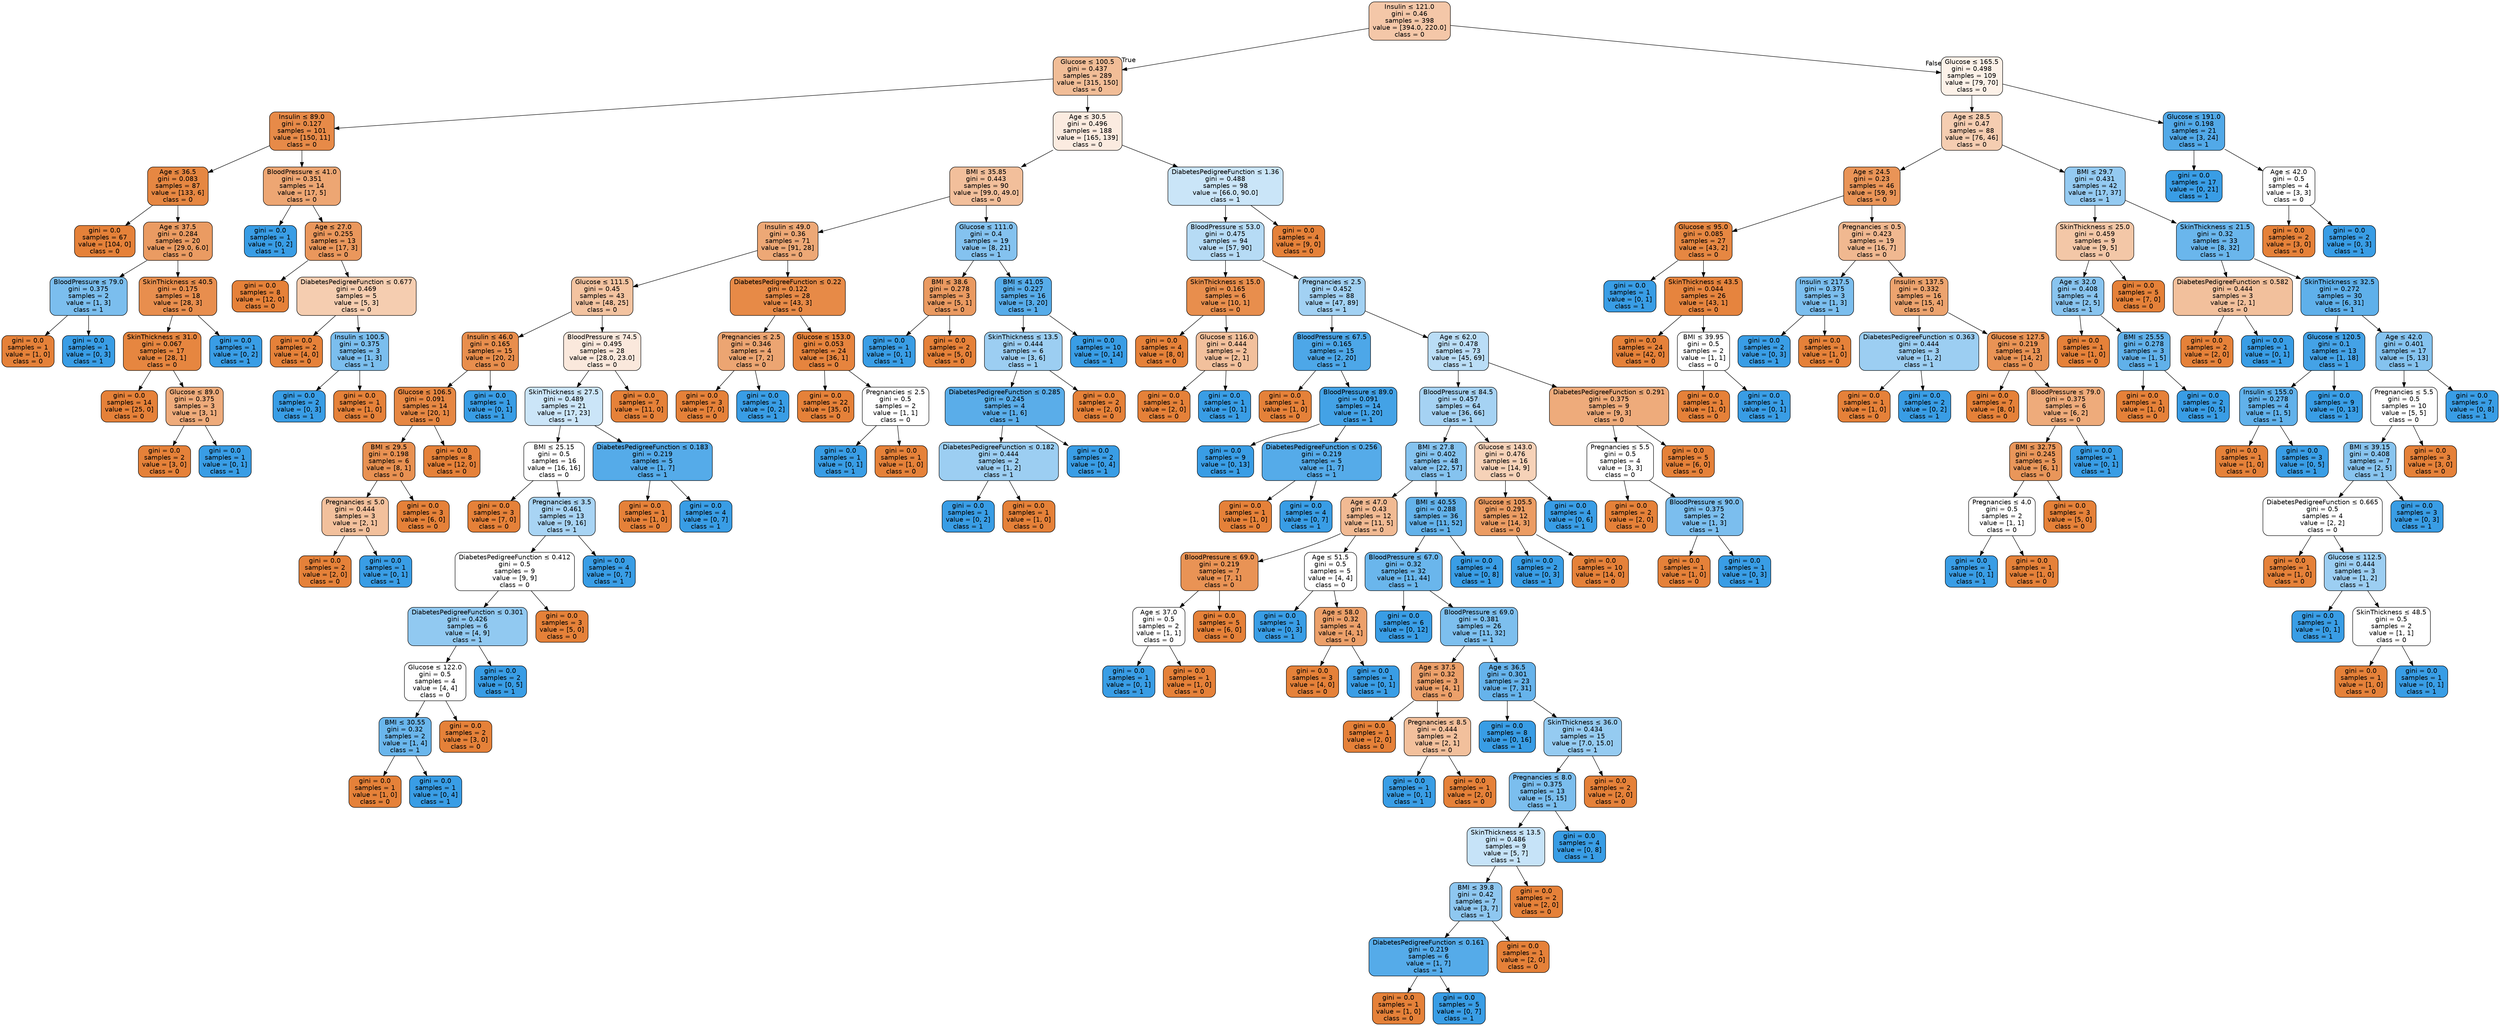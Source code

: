 digraph Tree {
node [shape=box, style="filled, rounded", color="black", fontname="helvetica"] ;
edge [fontname="helvetica"] ;
0 [label=<Insulin &le; 121.0<br/>gini = 0.46<br/>samples = 398<br/>value = [394.0, 220.0]<br/>class = 0>, fillcolor="#f4c7a8"] ;
1 [label=<Glucose &le; 100.5<br/>gini = 0.437<br/>samples = 289<br/>value = [315, 150]<br/>class = 0>, fillcolor="#f1bd97"] ;
0 -> 1 [labeldistance=2.5, labelangle=45, headlabel="True"] ;
2 [label=<Insulin &le; 89.0<br/>gini = 0.127<br/>samples = 101<br/>value = [150, 11]<br/>class = 0>, fillcolor="#e78a48"] ;
1 -> 2 ;
3 [label=<Age &le; 36.5<br/>gini = 0.083<br/>samples = 87<br/>value = [133, 6]<br/>class = 0>, fillcolor="#e68742"] ;
2 -> 3 ;
4 [label=<gini = 0.0<br/>samples = 67<br/>value = [104, 0]<br/>class = 0>, fillcolor="#e58139"] ;
3 -> 4 ;
5 [label=<Age &le; 37.5<br/>gini = 0.284<br/>samples = 20<br/>value = [29.0, 6.0]<br/>class = 0>, fillcolor="#ea9b62"] ;
3 -> 5 ;
6 [label=<BloodPressure &le; 79.0<br/>gini = 0.375<br/>samples = 2<br/>value = [1, 3]<br/>class = 1>, fillcolor="#7bbeee"] ;
5 -> 6 ;
7 [label=<gini = 0.0<br/>samples = 1<br/>value = [1, 0]<br/>class = 0>, fillcolor="#e58139"] ;
6 -> 7 ;
8 [label=<gini = 0.0<br/>samples = 1<br/>value = [0, 3]<br/>class = 1>, fillcolor="#399de5"] ;
6 -> 8 ;
9 [label=<SkinThickness &le; 40.5<br/>gini = 0.175<br/>samples = 18<br/>value = [28, 3]<br/>class = 0>, fillcolor="#e88e4e"] ;
5 -> 9 ;
10 [label=<SkinThickness &le; 31.0<br/>gini = 0.067<br/>samples = 17<br/>value = [28, 1]<br/>class = 0>, fillcolor="#e68640"] ;
9 -> 10 ;
11 [label=<gini = 0.0<br/>samples = 14<br/>value = [25, 0]<br/>class = 0>, fillcolor="#e58139"] ;
10 -> 11 ;
12 [label=<Glucose &le; 89.0<br/>gini = 0.375<br/>samples = 3<br/>value = [3, 1]<br/>class = 0>, fillcolor="#eeab7b"] ;
10 -> 12 ;
13 [label=<gini = 0.0<br/>samples = 2<br/>value = [3, 0]<br/>class = 0>, fillcolor="#e58139"] ;
12 -> 13 ;
14 [label=<gini = 0.0<br/>samples = 1<br/>value = [0, 1]<br/>class = 1>, fillcolor="#399de5"] ;
12 -> 14 ;
15 [label=<gini = 0.0<br/>samples = 1<br/>value = [0, 2]<br/>class = 1>, fillcolor="#399de5"] ;
9 -> 15 ;
16 [label=<BloodPressure &le; 41.0<br/>gini = 0.351<br/>samples = 14<br/>value = [17, 5]<br/>class = 0>, fillcolor="#eda673"] ;
2 -> 16 ;
17 [label=<gini = 0.0<br/>samples = 1<br/>value = [0, 2]<br/>class = 1>, fillcolor="#399de5"] ;
16 -> 17 ;
18 [label=<Age &le; 27.0<br/>gini = 0.255<br/>samples = 13<br/>value = [17, 3]<br/>class = 0>, fillcolor="#ea975c"] ;
16 -> 18 ;
19 [label=<gini = 0.0<br/>samples = 8<br/>value = [12, 0]<br/>class = 0>, fillcolor="#e58139"] ;
18 -> 19 ;
20 [label=<DiabetesPedigreeFunction &le; 0.677<br/>gini = 0.469<br/>samples = 5<br/>value = [5, 3]<br/>class = 0>, fillcolor="#f5cdb0"] ;
18 -> 20 ;
21 [label=<gini = 0.0<br/>samples = 2<br/>value = [4, 0]<br/>class = 0>, fillcolor="#e58139"] ;
20 -> 21 ;
22 [label=<Insulin &le; 100.5<br/>gini = 0.375<br/>samples = 3<br/>value = [1, 3]<br/>class = 1>, fillcolor="#7bbeee"] ;
20 -> 22 ;
23 [label=<gini = 0.0<br/>samples = 2<br/>value = [0, 3]<br/>class = 1>, fillcolor="#399de5"] ;
22 -> 23 ;
24 [label=<gini = 0.0<br/>samples = 1<br/>value = [1, 0]<br/>class = 0>, fillcolor="#e58139"] ;
22 -> 24 ;
25 [label=<Age &le; 30.5<br/>gini = 0.496<br/>samples = 188<br/>value = [165, 139]<br/>class = 0>, fillcolor="#fbebe0"] ;
1 -> 25 ;
26 [label=<BMI &le; 35.85<br/>gini = 0.443<br/>samples = 90<br/>value = [99.0, 49.0]<br/>class = 0>, fillcolor="#f2bf9b"] ;
25 -> 26 ;
27 [label=<Insulin &le; 49.0<br/>gini = 0.36<br/>samples = 71<br/>value = [91, 28]<br/>class = 0>, fillcolor="#eda876"] ;
26 -> 27 ;
28 [label=<Glucose &le; 111.5<br/>gini = 0.45<br/>samples = 43<br/>value = [48, 25]<br/>class = 0>, fillcolor="#f3c3a0"] ;
27 -> 28 ;
29 [label=<Insulin &le; 46.0<br/>gini = 0.165<br/>samples = 15<br/>value = [20, 2]<br/>class = 0>, fillcolor="#e88e4d"] ;
28 -> 29 ;
30 [label=<Glucose &le; 106.5<br/>gini = 0.091<br/>samples = 14<br/>value = [20, 1]<br/>class = 0>, fillcolor="#e68743"] ;
29 -> 30 ;
31 [label=<BMI &le; 29.5<br/>gini = 0.198<br/>samples = 6<br/>value = [8, 1]<br/>class = 0>, fillcolor="#e89152"] ;
30 -> 31 ;
32 [label=<Pregnancies &le; 5.0<br/>gini = 0.444<br/>samples = 3<br/>value = [2, 1]<br/>class = 0>, fillcolor="#f2c09c"] ;
31 -> 32 ;
33 [label=<gini = 0.0<br/>samples = 2<br/>value = [2, 0]<br/>class = 0>, fillcolor="#e58139"] ;
32 -> 33 ;
34 [label=<gini = 0.0<br/>samples = 1<br/>value = [0, 1]<br/>class = 1>, fillcolor="#399de5"] ;
32 -> 34 ;
35 [label=<gini = 0.0<br/>samples = 3<br/>value = [6, 0]<br/>class = 0>, fillcolor="#e58139"] ;
31 -> 35 ;
36 [label=<gini = 0.0<br/>samples = 8<br/>value = [12, 0]<br/>class = 0>, fillcolor="#e58139"] ;
30 -> 36 ;
37 [label=<gini = 0.0<br/>samples = 1<br/>value = [0, 1]<br/>class = 1>, fillcolor="#399de5"] ;
29 -> 37 ;
38 [label=<BloodPressure &le; 74.5<br/>gini = 0.495<br/>samples = 28<br/>value = [28.0, 23.0]<br/>class = 0>, fillcolor="#fae8dc"] ;
28 -> 38 ;
39 [label=<SkinThickness &le; 27.5<br/>gini = 0.489<br/>samples = 21<br/>value = [17, 23]<br/>class = 1>, fillcolor="#cbe5f8"] ;
38 -> 39 ;
40 [label=<BMI &le; 25.15<br/>gini = 0.5<br/>samples = 16<br/>value = [16, 16]<br/>class = 0>, fillcolor="#ffffff"] ;
39 -> 40 ;
41 [label=<gini = 0.0<br/>samples = 3<br/>value = [7, 0]<br/>class = 0>, fillcolor="#e58139"] ;
40 -> 41 ;
42 [label=<Pregnancies &le; 3.5<br/>gini = 0.461<br/>samples = 13<br/>value = [9, 16]<br/>class = 1>, fillcolor="#a8d4f4"] ;
40 -> 42 ;
43 [label=<DiabetesPedigreeFunction &le; 0.412<br/>gini = 0.5<br/>samples = 9<br/>value = [9, 9]<br/>class = 0>, fillcolor="#ffffff"] ;
42 -> 43 ;
44 [label=<DiabetesPedigreeFunction &le; 0.301<br/>gini = 0.426<br/>samples = 6<br/>value = [4, 9]<br/>class = 1>, fillcolor="#91c9f1"] ;
43 -> 44 ;
45 [label=<Glucose &le; 122.0<br/>gini = 0.5<br/>samples = 4<br/>value = [4, 4]<br/>class = 0>, fillcolor="#ffffff"] ;
44 -> 45 ;
46 [label=<BMI &le; 30.55<br/>gini = 0.32<br/>samples = 2<br/>value = [1, 4]<br/>class = 1>, fillcolor="#6ab6ec"] ;
45 -> 46 ;
47 [label=<gini = 0.0<br/>samples = 1<br/>value = [1, 0]<br/>class = 0>, fillcolor="#e58139"] ;
46 -> 47 ;
48 [label=<gini = 0.0<br/>samples = 1<br/>value = [0, 4]<br/>class = 1>, fillcolor="#399de5"] ;
46 -> 48 ;
49 [label=<gini = 0.0<br/>samples = 2<br/>value = [3, 0]<br/>class = 0>, fillcolor="#e58139"] ;
45 -> 49 ;
50 [label=<gini = 0.0<br/>samples = 2<br/>value = [0, 5]<br/>class = 1>, fillcolor="#399de5"] ;
44 -> 50 ;
51 [label=<gini = 0.0<br/>samples = 3<br/>value = [5, 0]<br/>class = 0>, fillcolor="#e58139"] ;
43 -> 51 ;
52 [label=<gini = 0.0<br/>samples = 4<br/>value = [0, 7]<br/>class = 1>, fillcolor="#399de5"] ;
42 -> 52 ;
53 [label=<DiabetesPedigreeFunction &le; 0.183<br/>gini = 0.219<br/>samples = 5<br/>value = [1, 7]<br/>class = 1>, fillcolor="#55abe9"] ;
39 -> 53 ;
54 [label=<gini = 0.0<br/>samples = 1<br/>value = [1, 0]<br/>class = 0>, fillcolor="#e58139"] ;
53 -> 54 ;
55 [label=<gini = 0.0<br/>samples = 4<br/>value = [0, 7]<br/>class = 1>, fillcolor="#399de5"] ;
53 -> 55 ;
56 [label=<gini = 0.0<br/>samples = 7<br/>value = [11, 0]<br/>class = 0>, fillcolor="#e58139"] ;
38 -> 56 ;
57 [label=<DiabetesPedigreeFunction &le; 0.22<br/>gini = 0.122<br/>samples = 28<br/>value = [43, 3]<br/>class = 0>, fillcolor="#e78a47"] ;
27 -> 57 ;
58 [label=<Pregnancies &le; 2.5<br/>gini = 0.346<br/>samples = 4<br/>value = [7, 2]<br/>class = 0>, fillcolor="#eca572"] ;
57 -> 58 ;
59 [label=<gini = 0.0<br/>samples = 3<br/>value = [7, 0]<br/>class = 0>, fillcolor="#e58139"] ;
58 -> 59 ;
60 [label=<gini = 0.0<br/>samples = 1<br/>value = [0, 2]<br/>class = 1>, fillcolor="#399de5"] ;
58 -> 60 ;
61 [label=<Glucose &le; 153.0<br/>gini = 0.053<br/>samples = 24<br/>value = [36, 1]<br/>class = 0>, fillcolor="#e6843e"] ;
57 -> 61 ;
62 [label=<gini = 0.0<br/>samples = 22<br/>value = [35, 0]<br/>class = 0>, fillcolor="#e58139"] ;
61 -> 62 ;
63 [label=<Pregnancies &le; 2.5<br/>gini = 0.5<br/>samples = 2<br/>value = [1, 1]<br/>class = 0>, fillcolor="#ffffff"] ;
61 -> 63 ;
64 [label=<gini = 0.0<br/>samples = 1<br/>value = [0, 1]<br/>class = 1>, fillcolor="#399de5"] ;
63 -> 64 ;
65 [label=<gini = 0.0<br/>samples = 1<br/>value = [1, 0]<br/>class = 0>, fillcolor="#e58139"] ;
63 -> 65 ;
66 [label=<Glucose &le; 111.0<br/>gini = 0.4<br/>samples = 19<br/>value = [8, 21]<br/>class = 1>, fillcolor="#84c2ef"] ;
26 -> 66 ;
67 [label=<BMI &le; 38.6<br/>gini = 0.278<br/>samples = 3<br/>value = [5, 1]<br/>class = 0>, fillcolor="#ea9a61"] ;
66 -> 67 ;
68 [label=<gini = 0.0<br/>samples = 1<br/>value = [0, 1]<br/>class = 1>, fillcolor="#399de5"] ;
67 -> 68 ;
69 [label=<gini = 0.0<br/>samples = 2<br/>value = [5, 0]<br/>class = 0>, fillcolor="#e58139"] ;
67 -> 69 ;
70 [label=<BMI &le; 41.05<br/>gini = 0.227<br/>samples = 16<br/>value = [3, 20]<br/>class = 1>, fillcolor="#57ace9"] ;
66 -> 70 ;
71 [label=<SkinThickness &le; 13.5<br/>gini = 0.444<br/>samples = 6<br/>value = [3, 6]<br/>class = 1>, fillcolor="#9ccef2"] ;
70 -> 71 ;
72 [label=<DiabetesPedigreeFunction &le; 0.285<br/>gini = 0.245<br/>samples = 4<br/>value = [1, 6]<br/>class = 1>, fillcolor="#5aade9"] ;
71 -> 72 ;
73 [label=<DiabetesPedigreeFunction &le; 0.182<br/>gini = 0.444<br/>samples = 2<br/>value = [1, 2]<br/>class = 1>, fillcolor="#9ccef2"] ;
72 -> 73 ;
74 [label=<gini = 0.0<br/>samples = 1<br/>value = [0, 2]<br/>class = 1>, fillcolor="#399de5"] ;
73 -> 74 ;
75 [label=<gini = 0.0<br/>samples = 1<br/>value = [1, 0]<br/>class = 0>, fillcolor="#e58139"] ;
73 -> 75 ;
76 [label=<gini = 0.0<br/>samples = 2<br/>value = [0, 4]<br/>class = 1>, fillcolor="#399de5"] ;
72 -> 76 ;
77 [label=<gini = 0.0<br/>samples = 2<br/>value = [2, 0]<br/>class = 0>, fillcolor="#e58139"] ;
71 -> 77 ;
78 [label=<gini = 0.0<br/>samples = 10<br/>value = [0, 14]<br/>class = 1>, fillcolor="#399de5"] ;
70 -> 78 ;
79 [label=<DiabetesPedigreeFunction &le; 1.36<br/>gini = 0.488<br/>samples = 98<br/>value = [66.0, 90.0]<br/>class = 1>, fillcolor="#cae5f8"] ;
25 -> 79 ;
80 [label=<BloodPressure &le; 53.0<br/>gini = 0.475<br/>samples = 94<br/>value = [57, 90]<br/>class = 1>, fillcolor="#b6dbf5"] ;
79 -> 80 ;
81 [label=<SkinThickness &le; 15.0<br/>gini = 0.165<br/>samples = 6<br/>value = [10, 1]<br/>class = 0>, fillcolor="#e88e4d"] ;
80 -> 81 ;
82 [label=<gini = 0.0<br/>samples = 4<br/>value = [8, 0]<br/>class = 0>, fillcolor="#e58139"] ;
81 -> 82 ;
83 [label=<Glucose &le; 116.0<br/>gini = 0.444<br/>samples = 2<br/>value = [2, 1]<br/>class = 0>, fillcolor="#f2c09c"] ;
81 -> 83 ;
84 [label=<gini = 0.0<br/>samples = 1<br/>value = [2, 0]<br/>class = 0>, fillcolor="#e58139"] ;
83 -> 84 ;
85 [label=<gini = 0.0<br/>samples = 1<br/>value = [0, 1]<br/>class = 1>, fillcolor="#399de5"] ;
83 -> 85 ;
86 [label=<Pregnancies &le; 2.5<br/>gini = 0.452<br/>samples = 88<br/>value = [47, 89]<br/>class = 1>, fillcolor="#a2d1f3"] ;
80 -> 86 ;
87 [label=<BloodPressure &le; 67.5<br/>gini = 0.165<br/>samples = 15<br/>value = [2, 20]<br/>class = 1>, fillcolor="#4da7e8"] ;
86 -> 87 ;
88 [label=<gini = 0.0<br/>samples = 1<br/>value = [1, 0]<br/>class = 0>, fillcolor="#e58139"] ;
87 -> 88 ;
89 [label=<BloodPressure &le; 89.0<br/>gini = 0.091<br/>samples = 14<br/>value = [1, 20]<br/>class = 1>, fillcolor="#43a2e6"] ;
87 -> 89 ;
90 [label=<gini = 0.0<br/>samples = 9<br/>value = [0, 13]<br/>class = 1>, fillcolor="#399de5"] ;
89 -> 90 ;
91 [label=<DiabetesPedigreeFunction &le; 0.256<br/>gini = 0.219<br/>samples = 5<br/>value = [1, 7]<br/>class = 1>, fillcolor="#55abe9"] ;
89 -> 91 ;
92 [label=<gini = 0.0<br/>samples = 1<br/>value = [1, 0]<br/>class = 0>, fillcolor="#e58139"] ;
91 -> 92 ;
93 [label=<gini = 0.0<br/>samples = 4<br/>value = [0, 7]<br/>class = 1>, fillcolor="#399de5"] ;
91 -> 93 ;
94 [label=<Age &le; 62.0<br/>gini = 0.478<br/>samples = 73<br/>value = [45, 69]<br/>class = 1>, fillcolor="#baddf6"] ;
86 -> 94 ;
95 [label=<BloodPressure &le; 84.5<br/>gini = 0.457<br/>samples = 64<br/>value = [36, 66]<br/>class = 1>, fillcolor="#a5d2f3"] ;
94 -> 95 ;
96 [label=<BMI &le; 27.8<br/>gini = 0.402<br/>samples = 48<br/>value = [22, 57]<br/>class = 1>, fillcolor="#85c3ef"] ;
95 -> 96 ;
97 [label=<Age &le; 47.0<br/>gini = 0.43<br/>samples = 12<br/>value = [11, 5]<br/>class = 0>, fillcolor="#f1ba93"] ;
96 -> 97 ;
98 [label=<BloodPressure &le; 69.0<br/>gini = 0.219<br/>samples = 7<br/>value = [7, 1]<br/>class = 0>, fillcolor="#e99355"] ;
97 -> 98 ;
99 [label=<Age &le; 37.0<br/>gini = 0.5<br/>samples = 2<br/>value = [1, 1]<br/>class = 0>, fillcolor="#ffffff"] ;
98 -> 99 ;
100 [label=<gini = 0.0<br/>samples = 1<br/>value = [0, 1]<br/>class = 1>, fillcolor="#399de5"] ;
99 -> 100 ;
101 [label=<gini = 0.0<br/>samples = 1<br/>value = [1, 0]<br/>class = 0>, fillcolor="#e58139"] ;
99 -> 101 ;
102 [label=<gini = 0.0<br/>samples = 5<br/>value = [6, 0]<br/>class = 0>, fillcolor="#e58139"] ;
98 -> 102 ;
103 [label=<Age &le; 51.5<br/>gini = 0.5<br/>samples = 5<br/>value = [4, 4]<br/>class = 0>, fillcolor="#ffffff"] ;
97 -> 103 ;
104 [label=<gini = 0.0<br/>samples = 1<br/>value = [0, 3]<br/>class = 1>, fillcolor="#399de5"] ;
103 -> 104 ;
105 [label=<Age &le; 58.0<br/>gini = 0.32<br/>samples = 4<br/>value = [4, 1]<br/>class = 0>, fillcolor="#eca06a"] ;
103 -> 105 ;
106 [label=<gini = 0.0<br/>samples = 3<br/>value = [4, 0]<br/>class = 0>, fillcolor="#e58139"] ;
105 -> 106 ;
107 [label=<gini = 0.0<br/>samples = 1<br/>value = [0, 1]<br/>class = 1>, fillcolor="#399de5"] ;
105 -> 107 ;
108 [label=<BMI &le; 40.55<br/>gini = 0.288<br/>samples = 36<br/>value = [11, 52]<br/>class = 1>, fillcolor="#63b2ea"] ;
96 -> 108 ;
109 [label=<BloodPressure &le; 67.0<br/>gini = 0.32<br/>samples = 32<br/>value = [11, 44]<br/>class = 1>, fillcolor="#6ab6ec"] ;
108 -> 109 ;
110 [label=<gini = 0.0<br/>samples = 6<br/>value = [0, 12]<br/>class = 1>, fillcolor="#399de5"] ;
109 -> 110 ;
111 [label=<BloodPressure &le; 69.0<br/>gini = 0.381<br/>samples = 26<br/>value = [11, 32]<br/>class = 1>, fillcolor="#7dbfee"] ;
109 -> 111 ;
112 [label=<Age &le; 37.5<br/>gini = 0.32<br/>samples = 3<br/>value = [4, 1]<br/>class = 0>, fillcolor="#eca06a"] ;
111 -> 112 ;
113 [label=<gini = 0.0<br/>samples = 1<br/>value = [2, 0]<br/>class = 0>, fillcolor="#e58139"] ;
112 -> 113 ;
114 [label=<Pregnancies &le; 8.5<br/>gini = 0.444<br/>samples = 2<br/>value = [2, 1]<br/>class = 0>, fillcolor="#f2c09c"] ;
112 -> 114 ;
115 [label=<gini = 0.0<br/>samples = 1<br/>value = [0, 1]<br/>class = 1>, fillcolor="#399de5"] ;
114 -> 115 ;
116 [label=<gini = 0.0<br/>samples = 1<br/>value = [2, 0]<br/>class = 0>, fillcolor="#e58139"] ;
114 -> 116 ;
117 [label=<Age &le; 36.5<br/>gini = 0.301<br/>samples = 23<br/>value = [7, 31]<br/>class = 1>, fillcolor="#66b3eb"] ;
111 -> 117 ;
118 [label=<gini = 0.0<br/>samples = 8<br/>value = [0, 16]<br/>class = 1>, fillcolor="#399de5"] ;
117 -> 118 ;
119 [label=<SkinThickness &le; 36.0<br/>gini = 0.434<br/>samples = 15<br/>value = [7.0, 15.0]<br/>class = 1>, fillcolor="#95cbf1"] ;
117 -> 119 ;
120 [label=<Pregnancies &le; 8.0<br/>gini = 0.375<br/>samples = 13<br/>value = [5, 15]<br/>class = 1>, fillcolor="#7bbeee"] ;
119 -> 120 ;
121 [label=<SkinThickness &le; 13.5<br/>gini = 0.486<br/>samples = 9<br/>value = [5, 7]<br/>class = 1>, fillcolor="#c6e3f8"] ;
120 -> 121 ;
122 [label=<BMI &le; 39.8<br/>gini = 0.42<br/>samples = 7<br/>value = [3, 7]<br/>class = 1>, fillcolor="#8ec7f0"] ;
121 -> 122 ;
123 [label=<DiabetesPedigreeFunction &le; 0.161<br/>gini = 0.219<br/>samples = 6<br/>value = [1, 7]<br/>class = 1>, fillcolor="#55abe9"] ;
122 -> 123 ;
124 [label=<gini = 0.0<br/>samples = 1<br/>value = [1, 0]<br/>class = 0>, fillcolor="#e58139"] ;
123 -> 124 ;
125 [label=<gini = 0.0<br/>samples = 5<br/>value = [0, 7]<br/>class = 1>, fillcolor="#399de5"] ;
123 -> 125 ;
126 [label=<gini = 0.0<br/>samples = 1<br/>value = [2, 0]<br/>class = 0>, fillcolor="#e58139"] ;
122 -> 126 ;
127 [label=<gini = 0.0<br/>samples = 2<br/>value = [2, 0]<br/>class = 0>, fillcolor="#e58139"] ;
121 -> 127 ;
128 [label=<gini = 0.0<br/>samples = 4<br/>value = [0, 8]<br/>class = 1>, fillcolor="#399de5"] ;
120 -> 128 ;
129 [label=<gini = 0.0<br/>samples = 2<br/>value = [2, 0]<br/>class = 0>, fillcolor="#e58139"] ;
119 -> 129 ;
130 [label=<gini = 0.0<br/>samples = 4<br/>value = [0, 8]<br/>class = 1>, fillcolor="#399de5"] ;
108 -> 130 ;
131 [label=<Glucose &le; 143.0<br/>gini = 0.476<br/>samples = 16<br/>value = [14, 9]<br/>class = 0>, fillcolor="#f6d2b8"] ;
95 -> 131 ;
132 [label=<Glucose &le; 105.5<br/>gini = 0.291<br/>samples = 12<br/>value = [14, 3]<br/>class = 0>, fillcolor="#eb9c63"] ;
131 -> 132 ;
133 [label=<gini = 0.0<br/>samples = 2<br/>value = [0, 3]<br/>class = 1>, fillcolor="#399de5"] ;
132 -> 133 ;
134 [label=<gini = 0.0<br/>samples = 10<br/>value = [14, 0]<br/>class = 0>, fillcolor="#e58139"] ;
132 -> 134 ;
135 [label=<gini = 0.0<br/>samples = 4<br/>value = [0, 6]<br/>class = 1>, fillcolor="#399de5"] ;
131 -> 135 ;
136 [label=<DiabetesPedigreeFunction &le; 0.291<br/>gini = 0.375<br/>samples = 9<br/>value = [9, 3]<br/>class = 0>, fillcolor="#eeab7b"] ;
94 -> 136 ;
137 [label=<Pregnancies &le; 5.5<br/>gini = 0.5<br/>samples = 4<br/>value = [3, 3]<br/>class = 0>, fillcolor="#ffffff"] ;
136 -> 137 ;
138 [label=<gini = 0.0<br/>samples = 2<br/>value = [2, 0]<br/>class = 0>, fillcolor="#e58139"] ;
137 -> 138 ;
139 [label=<BloodPressure &le; 90.0<br/>gini = 0.375<br/>samples = 2<br/>value = [1, 3]<br/>class = 1>, fillcolor="#7bbeee"] ;
137 -> 139 ;
140 [label=<gini = 0.0<br/>samples = 1<br/>value = [1, 0]<br/>class = 0>, fillcolor="#e58139"] ;
139 -> 140 ;
141 [label=<gini = 0.0<br/>samples = 1<br/>value = [0, 3]<br/>class = 1>, fillcolor="#399de5"] ;
139 -> 141 ;
142 [label=<gini = 0.0<br/>samples = 5<br/>value = [6, 0]<br/>class = 0>, fillcolor="#e58139"] ;
136 -> 142 ;
143 [label=<gini = 0.0<br/>samples = 4<br/>value = [9, 0]<br/>class = 0>, fillcolor="#e58139"] ;
79 -> 143 ;
144 [label=<Glucose &le; 165.5<br/>gini = 0.498<br/>samples = 109<br/>value = [79, 70]<br/>class = 0>, fillcolor="#fcf1e8"] ;
0 -> 144 [labeldistance=2.5, labelangle=-45, headlabel="False"] ;
145 [label=<Age &le; 28.5<br/>gini = 0.47<br/>samples = 88<br/>value = [76, 46]<br/>class = 0>, fillcolor="#f5cdb1"] ;
144 -> 145 ;
146 [label=<Age &le; 24.5<br/>gini = 0.23<br/>samples = 46<br/>value = [59, 9]<br/>class = 0>, fillcolor="#e99457"] ;
145 -> 146 ;
147 [label=<Glucose &le; 95.0<br/>gini = 0.085<br/>samples = 27<br/>value = [43, 2]<br/>class = 0>, fillcolor="#e68742"] ;
146 -> 147 ;
148 [label=<gini = 0.0<br/>samples = 1<br/>value = [0, 1]<br/>class = 1>, fillcolor="#399de5"] ;
147 -> 148 ;
149 [label=<SkinThickness &le; 43.5<br/>gini = 0.044<br/>samples = 26<br/>value = [43, 1]<br/>class = 0>, fillcolor="#e6843e"] ;
147 -> 149 ;
150 [label=<gini = 0.0<br/>samples = 24<br/>value = [42, 0]<br/>class = 0>, fillcolor="#e58139"] ;
149 -> 150 ;
151 [label=<BMI &le; 39.95<br/>gini = 0.5<br/>samples = 2<br/>value = [1, 1]<br/>class = 0>, fillcolor="#ffffff"] ;
149 -> 151 ;
152 [label=<gini = 0.0<br/>samples = 1<br/>value = [1, 0]<br/>class = 0>, fillcolor="#e58139"] ;
151 -> 152 ;
153 [label=<gini = 0.0<br/>samples = 1<br/>value = [0, 1]<br/>class = 1>, fillcolor="#399de5"] ;
151 -> 153 ;
154 [label=<Pregnancies &le; 0.5<br/>gini = 0.423<br/>samples = 19<br/>value = [16, 7]<br/>class = 0>, fillcolor="#f0b890"] ;
146 -> 154 ;
155 [label=<Insulin &le; 217.5<br/>gini = 0.375<br/>samples = 3<br/>value = [1, 3]<br/>class = 1>, fillcolor="#7bbeee"] ;
154 -> 155 ;
156 [label=<gini = 0.0<br/>samples = 2<br/>value = [0, 3]<br/>class = 1>, fillcolor="#399de5"] ;
155 -> 156 ;
157 [label=<gini = 0.0<br/>samples = 1<br/>value = [1, 0]<br/>class = 0>, fillcolor="#e58139"] ;
155 -> 157 ;
158 [label=<Insulin &le; 137.5<br/>gini = 0.332<br/>samples = 16<br/>value = [15, 4]<br/>class = 0>, fillcolor="#eca36e"] ;
154 -> 158 ;
159 [label=<DiabetesPedigreeFunction &le; 0.363<br/>gini = 0.444<br/>samples = 3<br/>value = [1, 2]<br/>class = 1>, fillcolor="#9ccef2"] ;
158 -> 159 ;
160 [label=<gini = 0.0<br/>samples = 1<br/>value = [1, 0]<br/>class = 0>, fillcolor="#e58139"] ;
159 -> 160 ;
161 [label=<gini = 0.0<br/>samples = 2<br/>value = [0, 2]<br/>class = 1>, fillcolor="#399de5"] ;
159 -> 161 ;
162 [label=<Glucose &le; 127.5<br/>gini = 0.219<br/>samples = 13<br/>value = [14, 2]<br/>class = 0>, fillcolor="#e99355"] ;
158 -> 162 ;
163 [label=<gini = 0.0<br/>samples = 7<br/>value = [8, 0]<br/>class = 0>, fillcolor="#e58139"] ;
162 -> 163 ;
164 [label=<BloodPressure &le; 79.0<br/>gini = 0.375<br/>samples = 6<br/>value = [6, 2]<br/>class = 0>, fillcolor="#eeab7b"] ;
162 -> 164 ;
165 [label=<BMI &le; 32.75<br/>gini = 0.245<br/>samples = 5<br/>value = [6, 1]<br/>class = 0>, fillcolor="#e9965a"] ;
164 -> 165 ;
166 [label=<Pregnancies &le; 4.0<br/>gini = 0.5<br/>samples = 2<br/>value = [1, 1]<br/>class = 0>, fillcolor="#ffffff"] ;
165 -> 166 ;
167 [label=<gini = 0.0<br/>samples = 1<br/>value = [0, 1]<br/>class = 1>, fillcolor="#399de5"] ;
166 -> 167 ;
168 [label=<gini = 0.0<br/>samples = 1<br/>value = [1, 0]<br/>class = 0>, fillcolor="#e58139"] ;
166 -> 168 ;
169 [label=<gini = 0.0<br/>samples = 3<br/>value = [5, 0]<br/>class = 0>, fillcolor="#e58139"] ;
165 -> 169 ;
170 [label=<gini = 0.0<br/>samples = 1<br/>value = [0, 1]<br/>class = 1>, fillcolor="#399de5"] ;
164 -> 170 ;
171 [label=<BMI &le; 29.7<br/>gini = 0.431<br/>samples = 42<br/>value = [17, 37]<br/>class = 1>, fillcolor="#94caf1"] ;
145 -> 171 ;
172 [label=<SkinThickness &le; 25.0<br/>gini = 0.459<br/>samples = 9<br/>value = [9, 5]<br/>class = 0>, fillcolor="#f3c7a7"] ;
171 -> 172 ;
173 [label=<Age &le; 32.0<br/>gini = 0.408<br/>samples = 4<br/>value = [2, 5]<br/>class = 1>, fillcolor="#88c4ef"] ;
172 -> 173 ;
174 [label=<gini = 0.0<br/>samples = 1<br/>value = [1, 0]<br/>class = 0>, fillcolor="#e58139"] ;
173 -> 174 ;
175 [label=<BMI &le; 25.55<br/>gini = 0.278<br/>samples = 3<br/>value = [1, 5]<br/>class = 1>, fillcolor="#61b1ea"] ;
173 -> 175 ;
176 [label=<gini = 0.0<br/>samples = 1<br/>value = [1, 0]<br/>class = 0>, fillcolor="#e58139"] ;
175 -> 176 ;
177 [label=<gini = 0.0<br/>samples = 2<br/>value = [0, 5]<br/>class = 1>, fillcolor="#399de5"] ;
175 -> 177 ;
178 [label=<gini = 0.0<br/>samples = 5<br/>value = [7, 0]<br/>class = 0>, fillcolor="#e58139"] ;
172 -> 178 ;
179 [label=<SkinThickness &le; 21.5<br/>gini = 0.32<br/>samples = 33<br/>value = [8, 32]<br/>class = 1>, fillcolor="#6ab6ec"] ;
171 -> 179 ;
180 [label=<DiabetesPedigreeFunction &le; 0.582<br/>gini = 0.444<br/>samples = 3<br/>value = [2, 1]<br/>class = 0>, fillcolor="#f2c09c"] ;
179 -> 180 ;
181 [label=<gini = 0.0<br/>samples = 2<br/>value = [2, 0]<br/>class = 0>, fillcolor="#e58139"] ;
180 -> 181 ;
182 [label=<gini = 0.0<br/>samples = 1<br/>value = [0, 1]<br/>class = 1>, fillcolor="#399de5"] ;
180 -> 182 ;
183 [label=<SkinThickness &le; 32.5<br/>gini = 0.272<br/>samples = 30<br/>value = [6, 31]<br/>class = 1>, fillcolor="#5fb0ea"] ;
179 -> 183 ;
184 [label=<Glucose &le; 120.5<br/>gini = 0.1<br/>samples = 13<br/>value = [1, 18]<br/>class = 1>, fillcolor="#44a2e6"] ;
183 -> 184 ;
185 [label=<Insulin &le; 155.0<br/>gini = 0.278<br/>samples = 4<br/>value = [1, 5]<br/>class = 1>, fillcolor="#61b1ea"] ;
184 -> 185 ;
186 [label=<gini = 0.0<br/>samples = 1<br/>value = [1, 0]<br/>class = 0>, fillcolor="#e58139"] ;
185 -> 186 ;
187 [label=<gini = 0.0<br/>samples = 3<br/>value = [0, 5]<br/>class = 1>, fillcolor="#399de5"] ;
185 -> 187 ;
188 [label=<gini = 0.0<br/>samples = 9<br/>value = [0, 13]<br/>class = 1>, fillcolor="#399de5"] ;
184 -> 188 ;
189 [label=<Age &le; 42.0<br/>gini = 0.401<br/>samples = 17<br/>value = [5, 13]<br/>class = 1>, fillcolor="#85c3ef"] ;
183 -> 189 ;
190 [label=<Pregnancies &le; 5.5<br/>gini = 0.5<br/>samples = 10<br/>value = [5, 5]<br/>class = 0>, fillcolor="#ffffff"] ;
189 -> 190 ;
191 [label=<BMI &le; 39.15<br/>gini = 0.408<br/>samples = 7<br/>value = [2, 5]<br/>class = 1>, fillcolor="#88c4ef"] ;
190 -> 191 ;
192 [label=<DiabetesPedigreeFunction &le; 0.665<br/>gini = 0.5<br/>samples = 4<br/>value = [2, 2]<br/>class = 0>, fillcolor="#ffffff"] ;
191 -> 192 ;
193 [label=<gini = 0.0<br/>samples = 1<br/>value = [1, 0]<br/>class = 0>, fillcolor="#e58139"] ;
192 -> 193 ;
194 [label=<Glucose &le; 112.5<br/>gini = 0.444<br/>samples = 3<br/>value = [1, 2]<br/>class = 1>, fillcolor="#9ccef2"] ;
192 -> 194 ;
195 [label=<gini = 0.0<br/>samples = 1<br/>value = [0, 1]<br/>class = 1>, fillcolor="#399de5"] ;
194 -> 195 ;
196 [label=<SkinThickness &le; 48.5<br/>gini = 0.5<br/>samples = 2<br/>value = [1, 1]<br/>class = 0>, fillcolor="#ffffff"] ;
194 -> 196 ;
197 [label=<gini = 0.0<br/>samples = 1<br/>value = [1, 0]<br/>class = 0>, fillcolor="#e58139"] ;
196 -> 197 ;
198 [label=<gini = 0.0<br/>samples = 1<br/>value = [0, 1]<br/>class = 1>, fillcolor="#399de5"] ;
196 -> 198 ;
199 [label=<gini = 0.0<br/>samples = 3<br/>value = [0, 3]<br/>class = 1>, fillcolor="#399de5"] ;
191 -> 199 ;
200 [label=<gini = 0.0<br/>samples = 3<br/>value = [3, 0]<br/>class = 0>, fillcolor="#e58139"] ;
190 -> 200 ;
201 [label=<gini = 0.0<br/>samples = 7<br/>value = [0, 8]<br/>class = 1>, fillcolor="#399de5"] ;
189 -> 201 ;
202 [label=<Glucose &le; 191.0<br/>gini = 0.198<br/>samples = 21<br/>value = [3, 24]<br/>class = 1>, fillcolor="#52a9e8"] ;
144 -> 202 ;
203 [label=<gini = 0.0<br/>samples = 17<br/>value = [0, 21]<br/>class = 1>, fillcolor="#399de5"] ;
202 -> 203 ;
204 [label=<Age &le; 42.0<br/>gini = 0.5<br/>samples = 4<br/>value = [3, 3]<br/>class = 0>, fillcolor="#ffffff"] ;
202 -> 204 ;
205 [label=<gini = 0.0<br/>samples = 2<br/>value = [3, 0]<br/>class = 0>, fillcolor="#e58139"] ;
204 -> 205 ;
206 [label=<gini = 0.0<br/>samples = 2<br/>value = [0, 3]<br/>class = 1>, fillcolor="#399de5"] ;
204 -> 206 ;
}